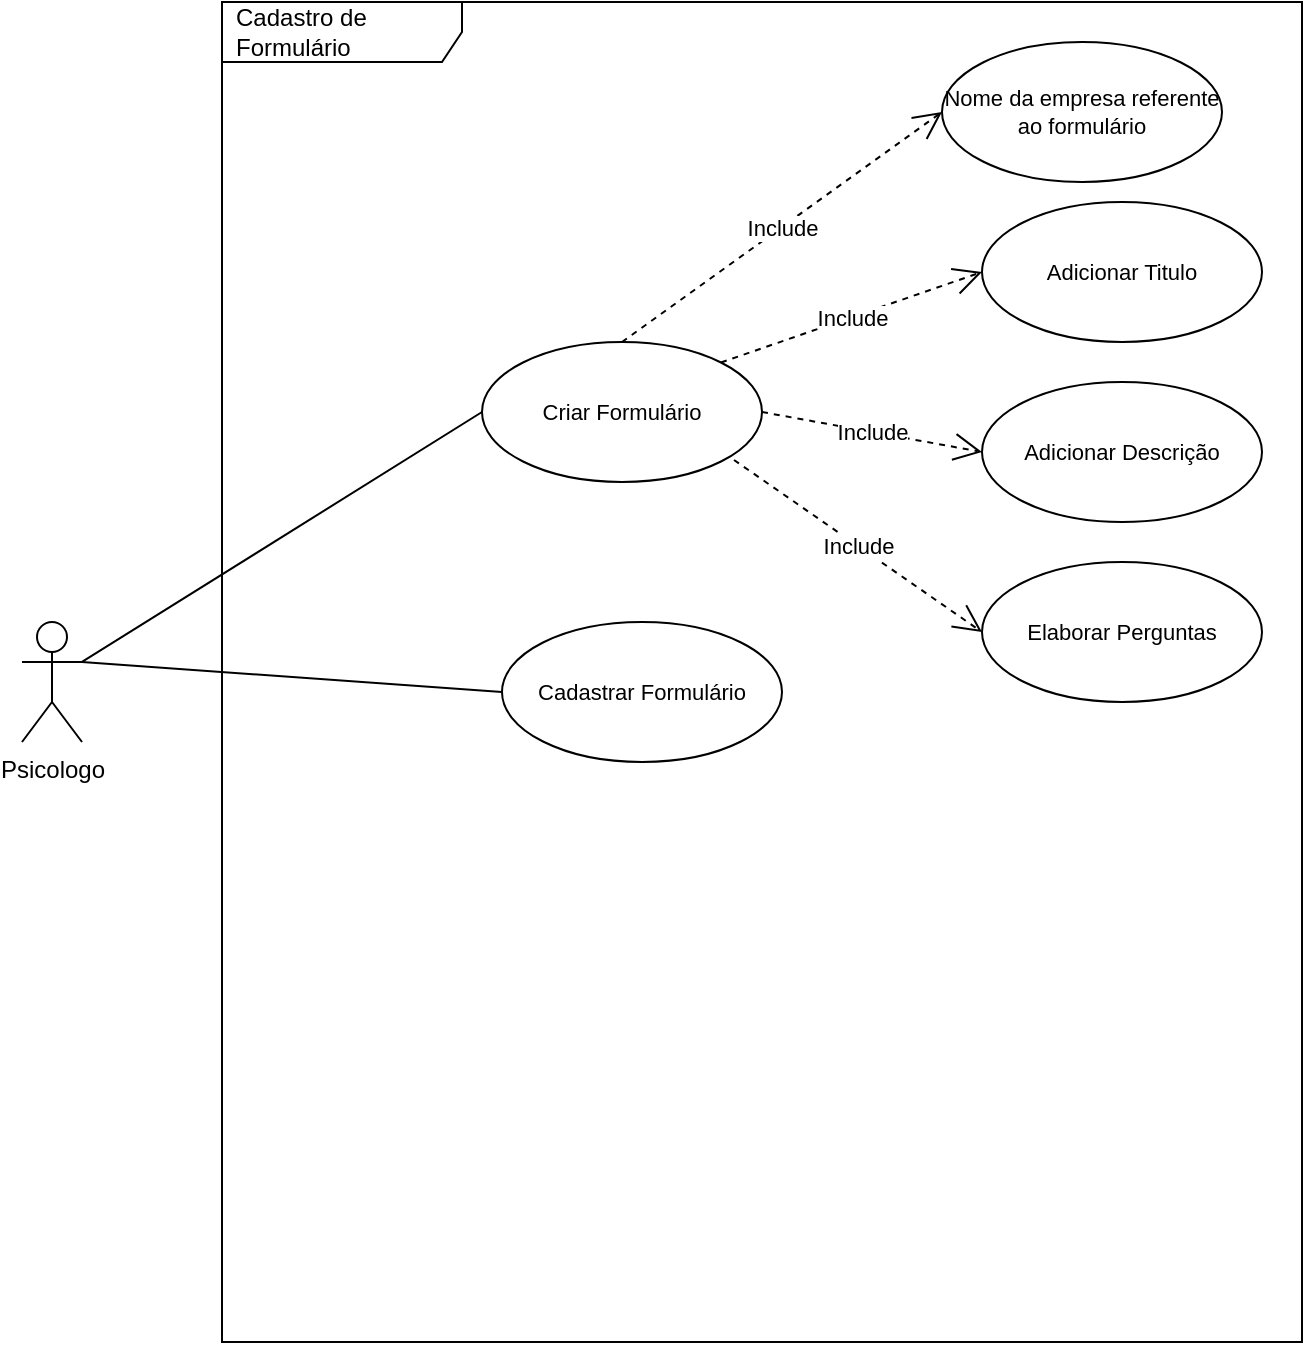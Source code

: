 <mxfile version="20.0.1" type="github">
  <diagram id="wC5wumK_xXIg8ErvJvbg" name="Page-1">
    <mxGraphModel dx="1422" dy="795" grid="1" gridSize="10" guides="1" tooltips="1" connect="1" arrows="1" fold="1" page="1" pageScale="1" pageWidth="827" pageHeight="1169" math="0" shadow="0">
      <root>
        <mxCell id="0" />
        <mxCell id="1" parent="0" />
        <mxCell id="2DSvvP-Mv5t7EWAsFiCm-10" style="edgeStyle=none;shape=connector;rounded=0;orthogonalLoop=1;jettySize=auto;html=1;exitX=1;exitY=0.333;exitDx=0;exitDy=0;exitPerimeter=0;entryX=0;entryY=0.5;entryDx=0;entryDy=0;labelBackgroundColor=default;fontFamily=Helvetica;fontSize=11;fontColor=default;endArrow=none;strokeColor=default;" edge="1" parent="1" source="OJutXg8e_uwL8mCP8rfC-5" target="2DSvvP-Mv5t7EWAsFiCm-3">
          <mxGeometry relative="1" as="geometry" />
        </mxCell>
        <mxCell id="OJutXg8e_uwL8mCP8rfC-5" value="Psicologo&lt;br&gt;" style="shape=umlActor;verticalLabelPosition=bottom;verticalAlign=top;html=1;" parent="1" vertex="1">
          <mxGeometry x="90" y="770" width="30" height="60" as="geometry" />
        </mxCell>
        <mxCell id="OJutXg8e_uwL8mCP8rfC-6" value="Cadastro de Formulário" style="shape=umlFrame;whiteSpace=wrap;html=1;width=120;height=30;boundedLbl=1;verticalAlign=middle;align=left;spacingLeft=5;" parent="1" vertex="1">
          <mxGeometry x="190" y="460" width="540" height="670" as="geometry" />
        </mxCell>
        <mxCell id="OJutXg8e_uwL8mCP8rfC-15" value="Cadastrar Formulário" style="ellipse;whiteSpace=wrap;html=1;fontFamily=Helvetica;fontSize=11;fontColor=default;" parent="1" vertex="1">
          <mxGeometry x="330" y="770" width="140" height="70" as="geometry" />
        </mxCell>
        <mxCell id="zjxjnbYeXZGytSvLPVuQ-2" value="" style="endArrow=none;html=1;rounded=0;entryX=0;entryY=0.5;entryDx=0;entryDy=0;" parent="1" target="OJutXg8e_uwL8mCP8rfC-15" edge="1">
          <mxGeometry width="50" height="50" relative="1" as="geometry">
            <mxPoint x="120" y="790" as="sourcePoint" />
            <mxPoint x="440" y="780" as="targetPoint" />
          </mxGeometry>
        </mxCell>
        <mxCell id="2DSvvP-Mv5t7EWAsFiCm-3" value="Criar Formulário" style="ellipse;whiteSpace=wrap;html=1;fontFamily=Helvetica;fontSize=11;fontColor=default;" vertex="1" parent="1">
          <mxGeometry x="320" y="630" width="140" height="70" as="geometry" />
        </mxCell>
        <mxCell id="2DSvvP-Mv5t7EWAsFiCm-4" value="Adicionar Titulo" style="ellipse;whiteSpace=wrap;html=1;fontFamily=Helvetica;fontSize=11;fontColor=default;" vertex="1" parent="1">
          <mxGeometry x="570" y="560" width="140" height="70" as="geometry" />
        </mxCell>
        <mxCell id="2DSvvP-Mv5t7EWAsFiCm-5" value="Adicionar Descrição" style="ellipse;whiteSpace=wrap;html=1;fontFamily=Helvetica;fontSize=11;fontColor=default;" vertex="1" parent="1">
          <mxGeometry x="570" y="650" width="140" height="70" as="geometry" />
        </mxCell>
        <mxCell id="2DSvvP-Mv5t7EWAsFiCm-8" value="Include" style="endArrow=open;endSize=12;dashed=1;html=1;rounded=0;labelBackgroundColor=default;fontFamily=Helvetica;fontSize=11;fontColor=default;strokeColor=default;shape=connector;entryX=0;entryY=0.5;entryDx=0;entryDy=0;exitX=1;exitY=0;exitDx=0;exitDy=0;" edge="1" parent="1" source="2DSvvP-Mv5t7EWAsFiCm-3" target="2DSvvP-Mv5t7EWAsFiCm-4">
          <mxGeometry width="160" relative="1" as="geometry">
            <mxPoint x="330" y="700" as="sourcePoint" />
            <mxPoint x="490" y="700" as="targetPoint" />
          </mxGeometry>
        </mxCell>
        <mxCell id="2DSvvP-Mv5t7EWAsFiCm-9" value="Include" style="endArrow=open;endSize=12;dashed=1;html=1;rounded=0;labelBackgroundColor=default;fontFamily=Helvetica;fontSize=11;fontColor=default;strokeColor=default;shape=connector;entryX=0;entryY=0.5;entryDx=0;entryDy=0;exitX=1;exitY=0.5;exitDx=0;exitDy=0;" edge="1" parent="1" source="2DSvvP-Mv5t7EWAsFiCm-3" target="2DSvvP-Mv5t7EWAsFiCm-5">
          <mxGeometry width="160" relative="1" as="geometry">
            <mxPoint x="494" y="665" as="sourcePoint" />
            <mxPoint x="570" y="605" as="targetPoint" />
          </mxGeometry>
        </mxCell>
        <mxCell id="2DSvvP-Mv5t7EWAsFiCm-11" value="Elaborar Perguntas" style="ellipse;whiteSpace=wrap;html=1;fontFamily=Helvetica;fontSize=11;fontColor=default;" vertex="1" parent="1">
          <mxGeometry x="570" y="740" width="140" height="70" as="geometry" />
        </mxCell>
        <mxCell id="2DSvvP-Mv5t7EWAsFiCm-13" value="Include" style="endArrow=open;endSize=12;dashed=1;html=1;rounded=0;labelBackgroundColor=default;fontFamily=Helvetica;fontSize=11;fontColor=default;strokeColor=default;shape=connector;entryX=0;entryY=0.5;entryDx=0;entryDy=0;exitX=0.9;exitY=0.843;exitDx=0;exitDy=0;exitPerimeter=0;" edge="1" parent="1" source="2DSvvP-Mv5t7EWAsFiCm-3" target="2DSvvP-Mv5t7EWAsFiCm-11">
          <mxGeometry width="160" relative="1" as="geometry">
            <mxPoint x="494" y="665" as="sourcePoint" />
            <mxPoint x="570" y="695" as="targetPoint" />
          </mxGeometry>
        </mxCell>
        <mxCell id="2DSvvP-Mv5t7EWAsFiCm-14" value="Nome da empresa referente ao formulário" style="ellipse;whiteSpace=wrap;html=1;fontFamily=Helvetica;fontSize=11;fontColor=default;" vertex="1" parent="1">
          <mxGeometry x="550" y="480" width="140" height="70" as="geometry" />
        </mxCell>
        <mxCell id="2DSvvP-Mv5t7EWAsFiCm-16" value="Include" style="endArrow=open;endSize=12;dashed=1;html=1;rounded=0;labelBackgroundColor=default;fontFamily=Helvetica;fontSize=11;fontColor=default;strokeColor=default;shape=connector;entryX=0;entryY=0.5;entryDx=0;entryDy=0;exitX=0.5;exitY=0;exitDx=0;exitDy=0;" edge="1" parent="1" source="2DSvvP-Mv5t7EWAsFiCm-3" target="2DSvvP-Mv5t7EWAsFiCm-14">
          <mxGeometry width="160" relative="1" as="geometry">
            <mxPoint x="473.497" y="640.251" as="sourcePoint" />
            <mxPoint x="580" y="605" as="targetPoint" />
          </mxGeometry>
        </mxCell>
      </root>
    </mxGraphModel>
  </diagram>
</mxfile>
